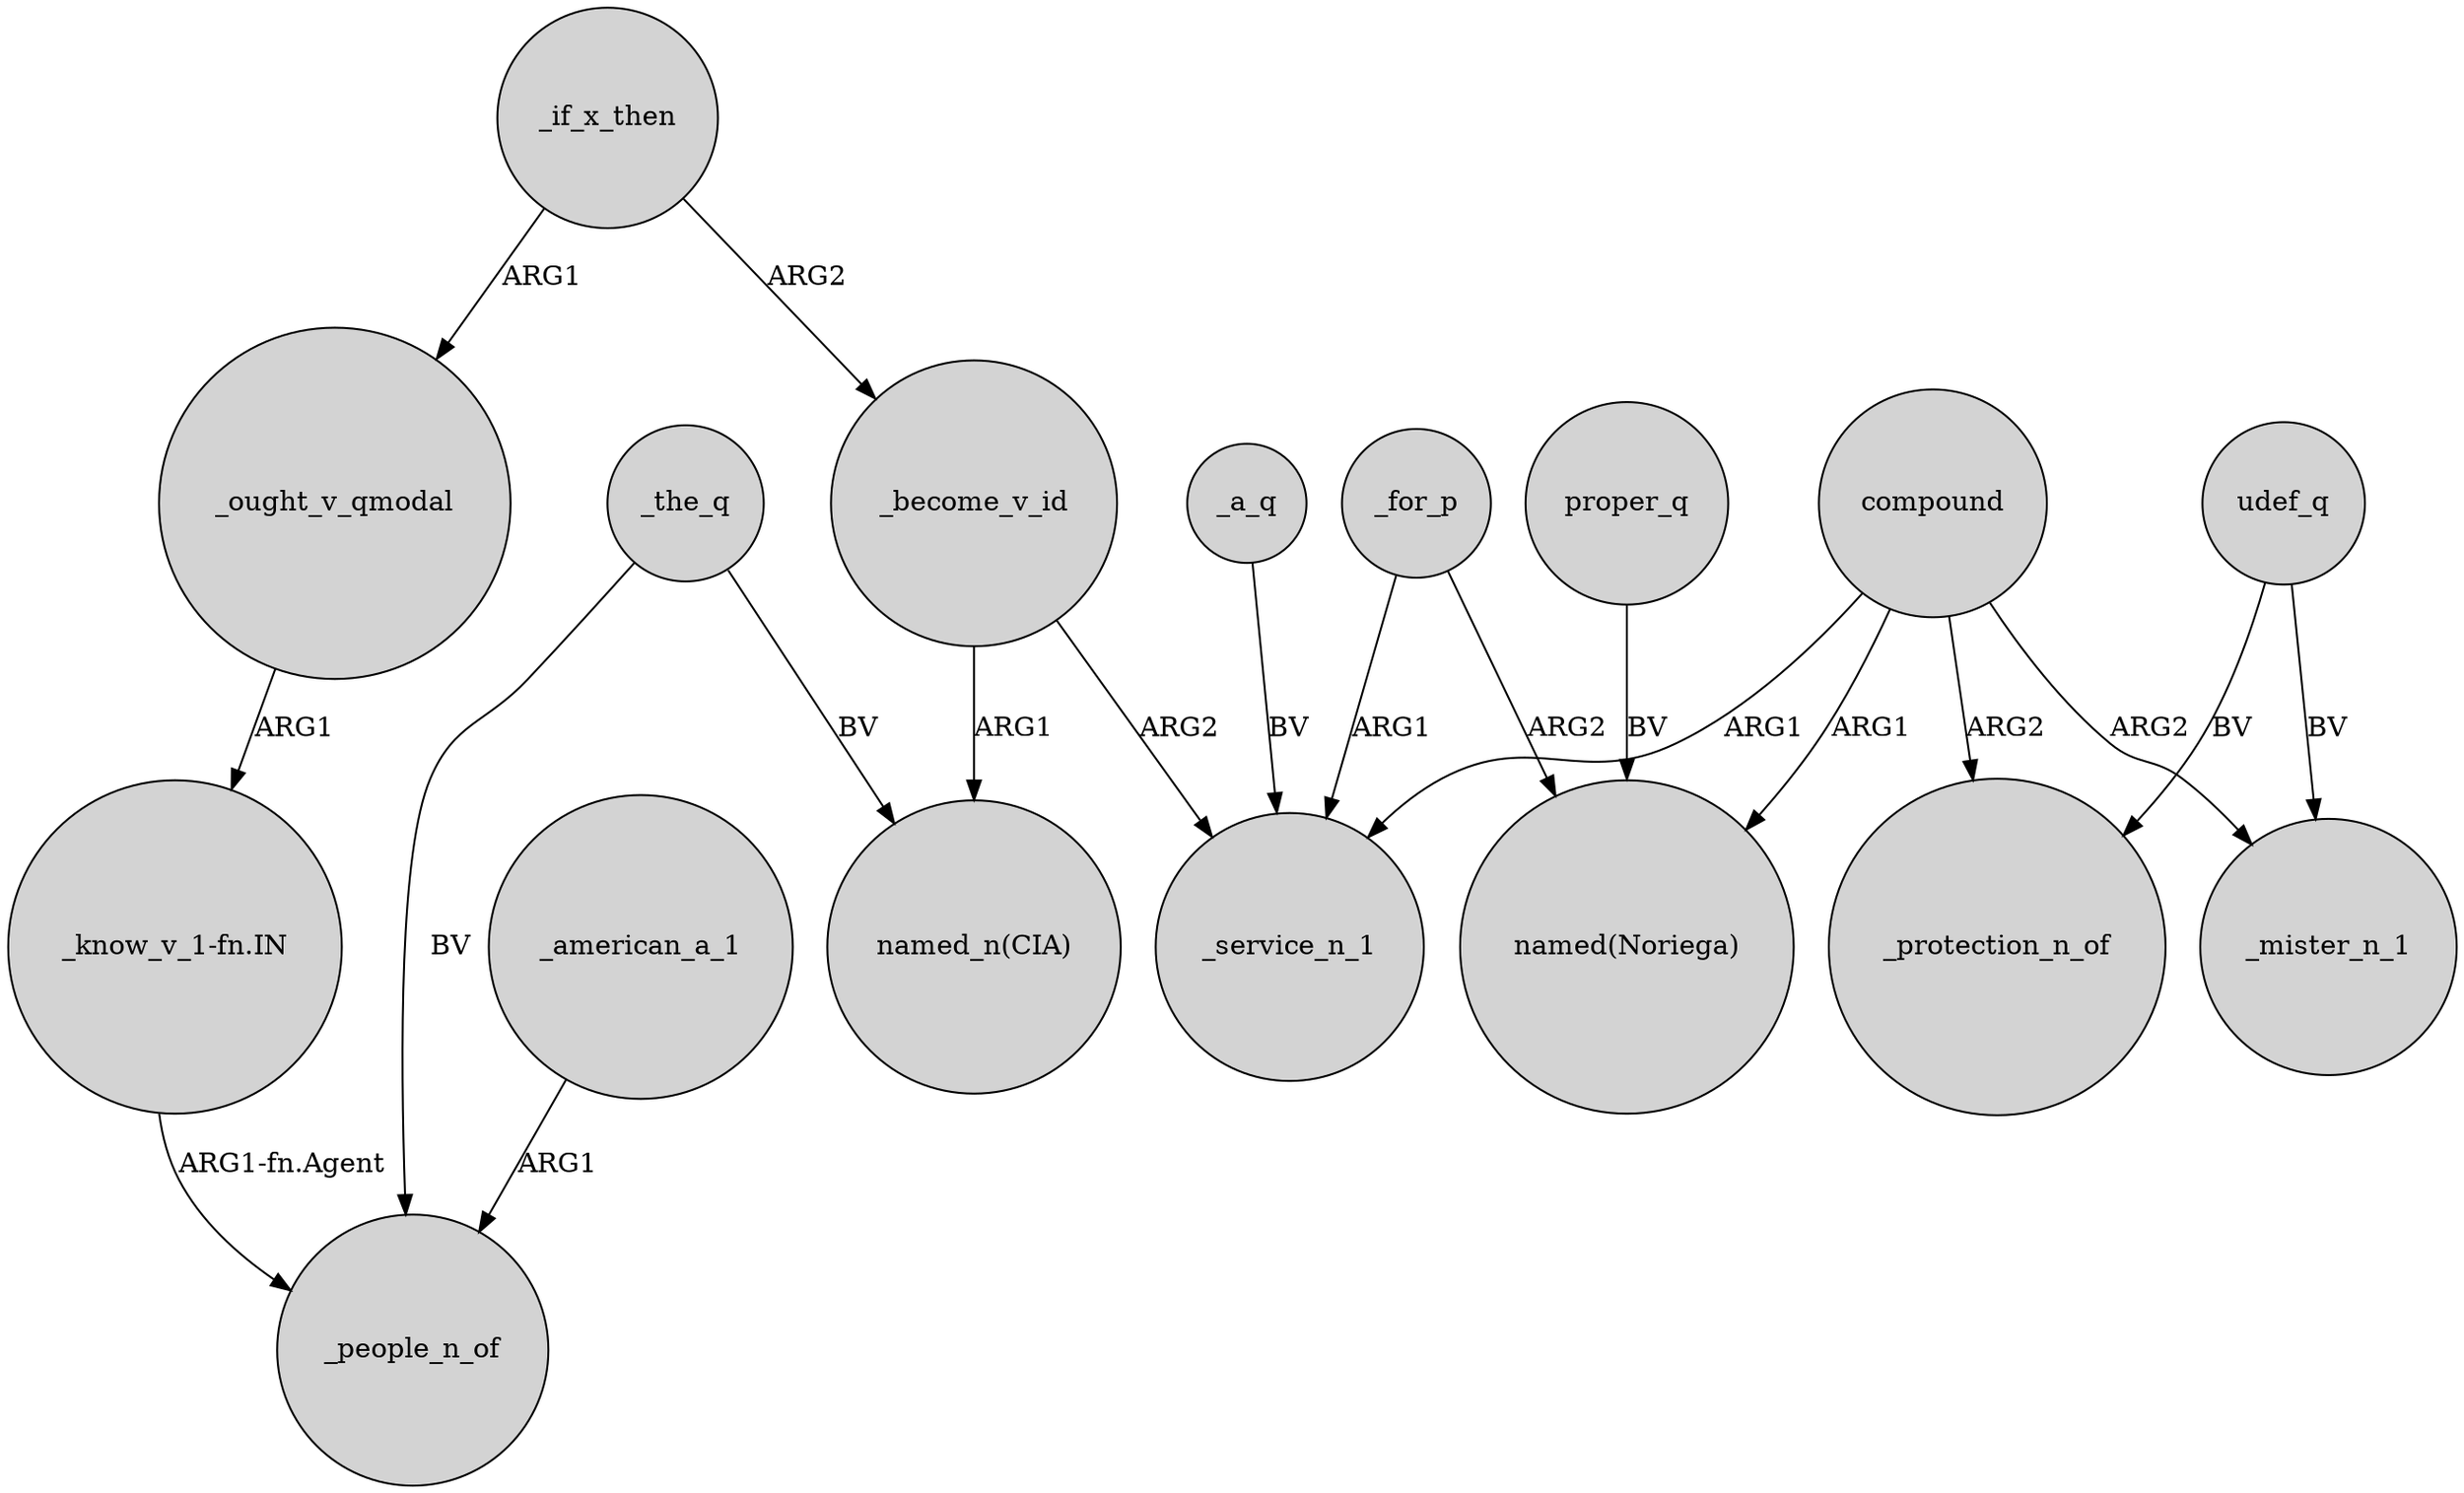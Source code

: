 digraph {
	node [shape=circle style=filled]
	"_know_v_1-fn.IN" -> _people_n_of [label="ARG1-fn.Agent"]
	compound -> _mister_n_1 [label=ARG2]
	_the_q -> "named_n(CIA)" [label=BV]
	udef_q -> _mister_n_1 [label=BV]
	_american_a_1 -> _people_n_of [label=ARG1]
	proper_q -> "named(Noriega)" [label=BV]
	_if_x_then -> _ought_v_qmodal [label=ARG1]
	udef_q -> _protection_n_of [label=BV]
	_for_p -> _service_n_1 [label=ARG1]
	compound -> "named(Noriega)" [label=ARG1]
	compound -> _protection_n_of [label=ARG2]
	_a_q -> _service_n_1 [label=BV]
	_become_v_id -> _service_n_1 [label=ARG2]
	_for_p -> "named(Noriega)" [label=ARG2]
	_ought_v_qmodal -> "_know_v_1-fn.IN" [label=ARG1]
	_if_x_then -> _become_v_id [label=ARG2]
	_become_v_id -> "named_n(CIA)" [label=ARG1]
	compound -> _service_n_1 [label=ARG1]
	_the_q -> _people_n_of [label=BV]
}
